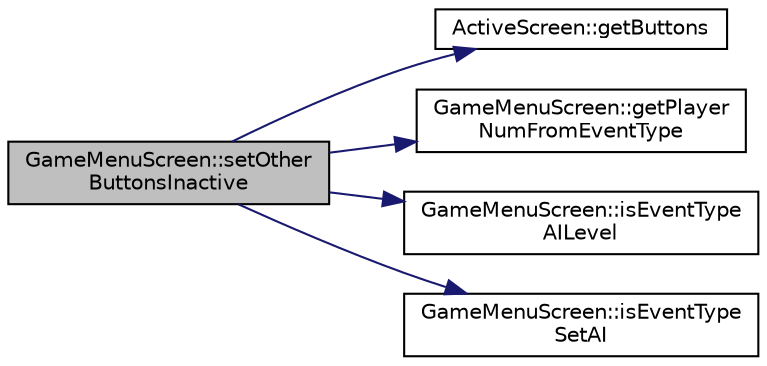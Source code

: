 digraph "GameMenuScreen::setOtherButtonsInactive"
{
 // LATEX_PDF_SIZE
  edge [fontname="Helvetica",fontsize="10",labelfontname="Helvetica",labelfontsize="10"];
  node [fontname="Helvetica",fontsize="10",shape=record];
  rankdir="LR";
  Node1 [label="GameMenuScreen::setOther\lButtonsInactive",height=0.2,width=0.4,color="black", fillcolor="grey75", style="filled", fontcolor="black",tooltip=" "];
  Node1 -> Node2 [color="midnightblue",fontsize="10",style="solid",fontname="Helvetica"];
  Node2 [label="ActiveScreen::getButtons",height=0.2,width=0.4,color="black", fillcolor="white", style="filled",URL="$class_active_screen.html#aefe54d9a04210b2985890f3657974484",tooltip=" "];
  Node1 -> Node3 [color="midnightblue",fontsize="10",style="solid",fontname="Helvetica"];
  Node3 [label="GameMenuScreen::getPlayer\lNumFromEventType",height=0.2,width=0.4,color="black", fillcolor="white", style="filled",URL="$class_game_menu_screen.html#a974eb5076298fbba7e4d6b577f74e888",tooltip=" "];
  Node1 -> Node4 [color="midnightblue",fontsize="10",style="solid",fontname="Helvetica"];
  Node4 [label="GameMenuScreen::isEventType\lAILevel",height=0.2,width=0.4,color="black", fillcolor="white", style="filled",URL="$class_game_menu_screen.html#a8734e38603d1886079ff185c5aa399bc",tooltip=" "];
  Node1 -> Node5 [color="midnightblue",fontsize="10",style="solid",fontname="Helvetica"];
  Node5 [label="GameMenuScreen::isEventType\lSetAI",height=0.2,width=0.4,color="black", fillcolor="white", style="filled",URL="$class_game_menu_screen.html#a704fad5ddf438187195732e2b727aaaf",tooltip=" "];
}
